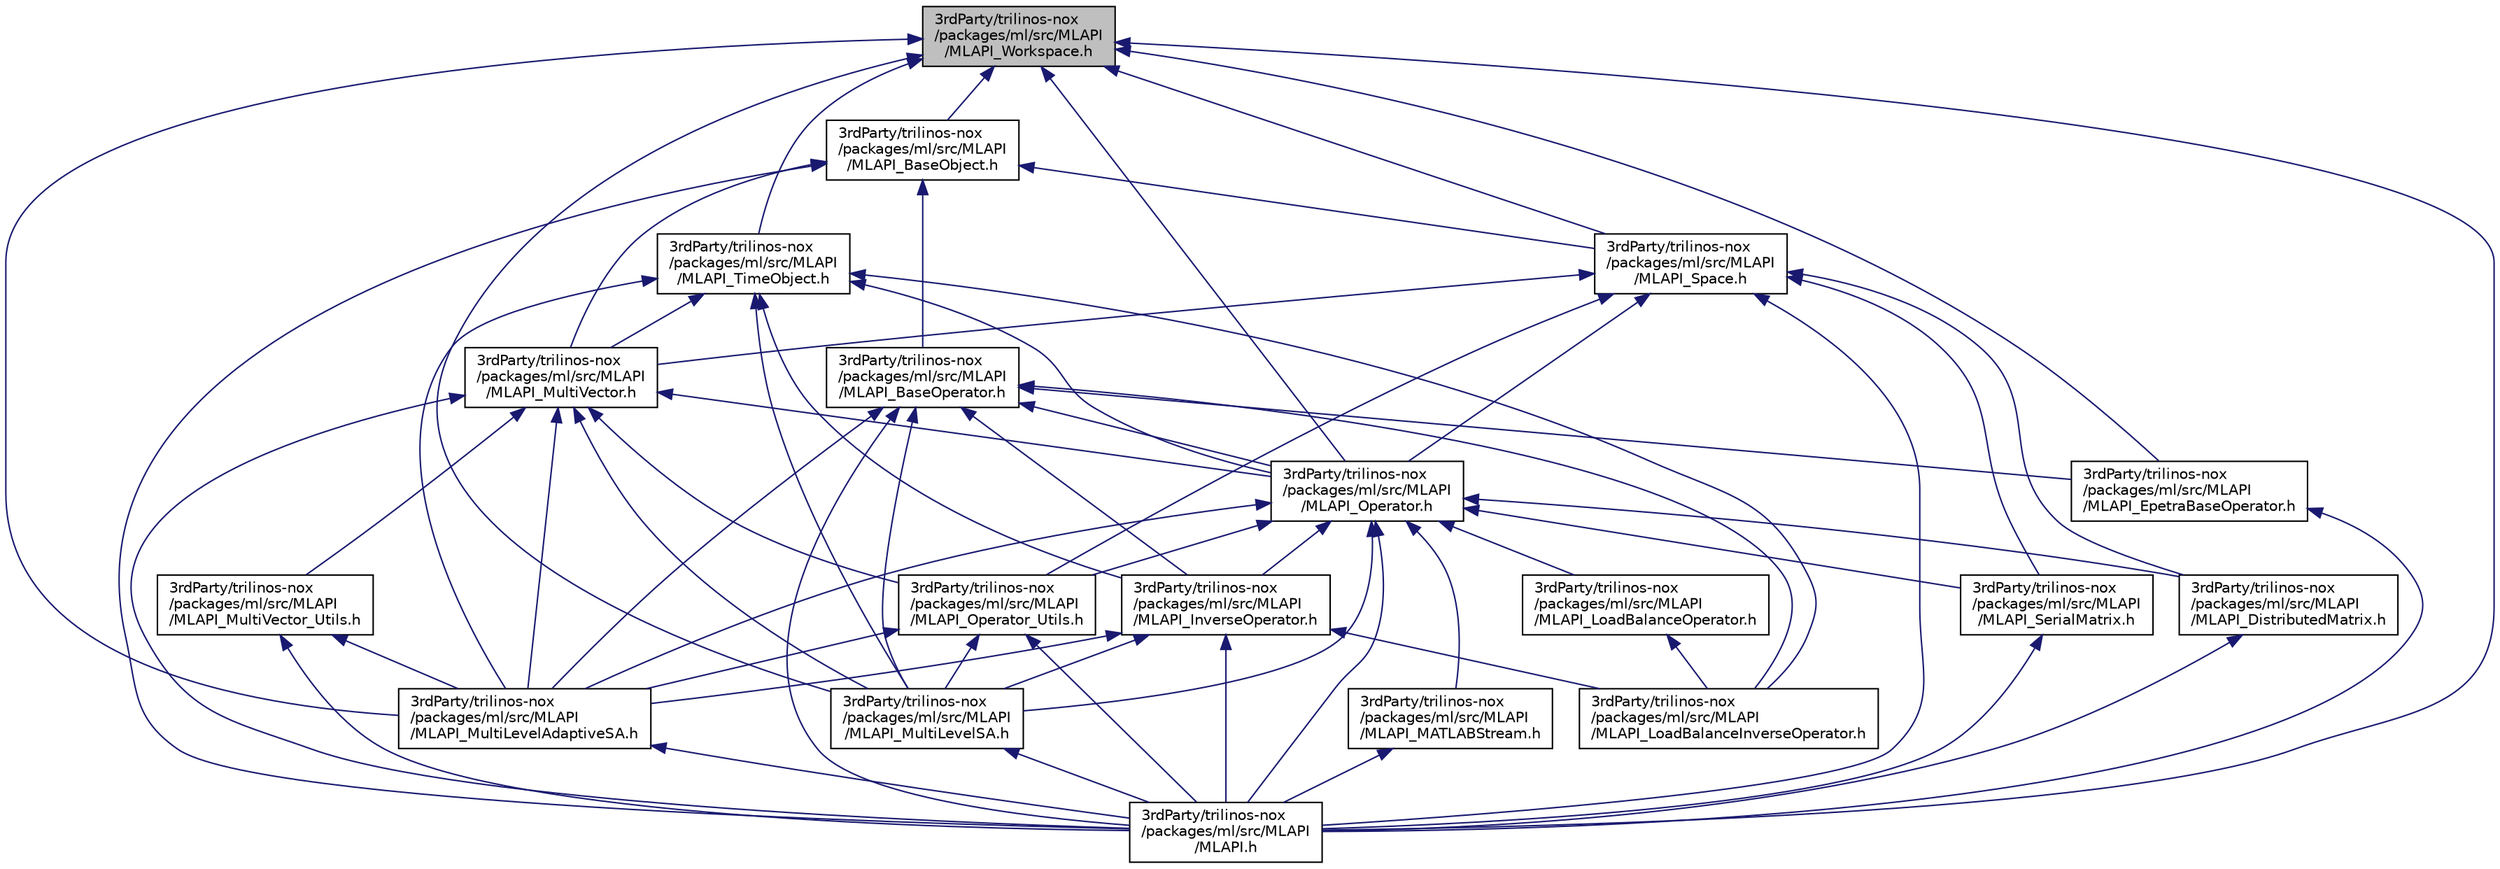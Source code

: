 digraph "3rdParty/trilinos-nox/packages/ml/src/MLAPI/MLAPI_Workspace.h"
{
  edge [fontname="Helvetica",fontsize="10",labelfontname="Helvetica",labelfontsize="10"];
  node [fontname="Helvetica",fontsize="10",shape=record];
  Node63 [label="3rdParty/trilinos-nox\l/packages/ml/src/MLAPI\l/MLAPI_Workspace.h",height=0.2,width=0.4,color="black", fillcolor="grey75", style="filled", fontcolor="black"];
  Node63 -> Node64 [dir="back",color="midnightblue",fontsize="10",style="solid",fontname="Helvetica"];
  Node64 [label="3rdParty/trilinos-nox\l/packages/ml/src/MLAPI\l/MLAPI.h",height=0.2,width=0.4,color="black", fillcolor="white", style="filled",URL="$d2/d11/_m_l_a_p_i_8h.html"];
  Node63 -> Node65 [dir="back",color="midnightblue",fontsize="10",style="solid",fontname="Helvetica"];
  Node65 [label="3rdParty/trilinos-nox\l/packages/ml/src/MLAPI\l/MLAPI_BaseObject.h",height=0.2,width=0.4,color="black", fillcolor="white", style="filled",URL="$dc/db3/_m_l_a_p_i___base_object_8h.html",tooltip="Base MLAPI object. "];
  Node65 -> Node64 [dir="back",color="midnightblue",fontsize="10",style="solid",fontname="Helvetica"];
  Node65 -> Node66 [dir="back",color="midnightblue",fontsize="10",style="solid",fontname="Helvetica"];
  Node66 [label="3rdParty/trilinos-nox\l/packages/ml/src/MLAPI\l/MLAPI_Space.h",height=0.2,width=0.4,color="black", fillcolor="white", style="filled",URL="$d4/d8b/_m_l_a_p_i___space_8h.html",tooltip="Class to specify the number and distribution among processes of elements. "];
  Node66 -> Node64 [dir="back",color="midnightblue",fontsize="10",style="solid",fontname="Helvetica"];
  Node66 -> Node67 [dir="back",color="midnightblue",fontsize="10",style="solid",fontname="Helvetica"];
  Node67 [label="3rdParty/trilinos-nox\l/packages/ml/src/MLAPI\l/MLAPI_MultiVector.h",height=0.2,width=0.4,color="black", fillcolor="white", style="filled",URL="$d6/d32/_m_l_a_p_i___multi_vector_8h.html",tooltip="MLAPI wrapper for double vectors. "];
  Node67 -> Node64 [dir="back",color="midnightblue",fontsize="10",style="solid",fontname="Helvetica"];
  Node67 -> Node68 [dir="back",color="midnightblue",fontsize="10",style="solid",fontname="Helvetica"];
  Node68 [label="3rdParty/trilinos-nox\l/packages/ml/src/MLAPI\l/MLAPI_MultiVector_Utils.h",height=0.2,width=0.4,color="black", fillcolor="white", style="filled",URL="$d0/dfa/_m_l_a_p_i___multi_vector___utils_8h.html",tooltip="Utilities for MultiVector&#39;s. "];
  Node68 -> Node64 [dir="back",color="midnightblue",fontsize="10",style="solid",fontname="Helvetica"];
  Node68 -> Node69 [dir="back",color="midnightblue",fontsize="10",style="solid",fontname="Helvetica"];
  Node69 [label="3rdParty/trilinos-nox\l/packages/ml/src/MLAPI\l/MLAPI_MultiLevelAdaptiveSA.h",height=0.2,width=0.4,color="black", fillcolor="white", style="filled",URL="$d8/d34/_m_l_a_p_i___multi_level_adaptive_s_a_8h.html",tooltip="Adaptive smoothed aggregation preconditioner. "];
  Node69 -> Node64 [dir="back",color="midnightblue",fontsize="10",style="solid",fontname="Helvetica"];
  Node67 -> Node70 [dir="back",color="midnightblue",fontsize="10",style="solid",fontname="Helvetica"];
  Node70 [label="3rdParty/trilinos-nox\l/packages/ml/src/MLAPI\l/MLAPI_Operator.h",height=0.2,width=0.4,color="black", fillcolor="white", style="filled",URL="$da/d2e/_m_l_a_p_i___operator_8h.html",tooltip="Basic class to define operators within MLAPI. "];
  Node70 -> Node64 [dir="back",color="midnightblue",fontsize="10",style="solid",fontname="Helvetica"];
  Node70 -> Node71 [dir="back",color="midnightblue",fontsize="10",style="solid",fontname="Helvetica"];
  Node71 [label="3rdParty/trilinos-nox\l/packages/ml/src/MLAPI\l/MLAPI_Operator_Utils.h",height=0.2,width=0.4,color="black", fillcolor="white", style="filled",URL="$d0/de3/_m_l_a_p_i___operator___utils_8h.html",tooltip="Suite of utilities for MLAPI::Operator objects. "];
  Node71 -> Node64 [dir="back",color="midnightblue",fontsize="10",style="solid",fontname="Helvetica"];
  Node71 -> Node72 [dir="back",color="midnightblue",fontsize="10",style="solid",fontname="Helvetica"];
  Node72 [label="3rdParty/trilinos-nox\l/packages/ml/src/MLAPI\l/MLAPI_MultiLevelSA.h",height=0.2,width=0.4,color="black", fillcolor="white", style="filled",URL="$d5/d66/_m_l_a_p_i___multi_level_s_a_8h.html",tooltip="Standard smoothed aggregation multilevel preconditioner. "];
  Node72 -> Node64 [dir="back",color="midnightblue",fontsize="10",style="solid",fontname="Helvetica"];
  Node71 -> Node69 [dir="back",color="midnightblue",fontsize="10",style="solid",fontname="Helvetica"];
  Node70 -> Node73 [dir="back",color="midnightblue",fontsize="10",style="solid",fontname="Helvetica"];
  Node73 [label="3rdParty/trilinos-nox\l/packages/ml/src/MLAPI\l/MLAPI_InverseOperator.h",height=0.2,width=0.4,color="black", fillcolor="white", style="filled",URL="$da/d94/_m_l_a_p_i___inverse_operator_8h.html",tooltip="Base class for smoothers and coarse solvers. "];
  Node73 -> Node64 [dir="back",color="midnightblue",fontsize="10",style="solid",fontname="Helvetica"];
  Node73 -> Node72 [dir="back",color="midnightblue",fontsize="10",style="solid",fontname="Helvetica"];
  Node73 -> Node69 [dir="back",color="midnightblue",fontsize="10",style="solid",fontname="Helvetica"];
  Node73 -> Node74 [dir="back",color="midnightblue",fontsize="10",style="solid",fontname="Helvetica"];
  Node74 [label="3rdParty/trilinos-nox\l/packages/ml/src/MLAPI\l/MLAPI_LoadBalanceInverseOperator.h",height=0.2,width=0.4,color="black", fillcolor="white", style="filled",URL="$d4/dc7/_m_l_a_p_i___load_balance_inverse_operator_8h.html",tooltip="wraps an MLAPI inverseoperator with zero rows on some processors. "];
  Node70 -> Node72 [dir="back",color="midnightblue",fontsize="10",style="solid",fontname="Helvetica"];
  Node70 -> Node69 [dir="back",color="midnightblue",fontsize="10",style="solid",fontname="Helvetica"];
  Node70 -> Node75 [dir="back",color="midnightblue",fontsize="10",style="solid",fontname="Helvetica"];
  Node75 [label="3rdParty/trilinos-nox\l/packages/ml/src/MLAPI\l/MLAPI_MATLABStream.h",height=0.2,width=0.4,color="black", fillcolor="white", style="filled",URL="$d5/d85/_m_l_a_p_i___m_a_t_l_a_b_stream_8h.html",tooltip="Basic stream to save in a MATLAB-compatible file MLAPI objects. "];
  Node75 -> Node64 [dir="back",color="midnightblue",fontsize="10",style="solid",fontname="Helvetica"];
  Node70 -> Node76 [dir="back",color="midnightblue",fontsize="10",style="solid",fontname="Helvetica"];
  Node76 [label="3rdParty/trilinos-nox\l/packages/ml/src/MLAPI\l/MLAPI_SerialMatrix.h",height=0.2,width=0.4,color="black", fillcolor="white", style="filled",URL="$de/da1/_m_l_a_p_i___serial_matrix_8h.html",tooltip="MATLAB-like serial matrix. "];
  Node76 -> Node64 [dir="back",color="midnightblue",fontsize="10",style="solid",fontname="Helvetica"];
  Node70 -> Node77 [dir="back",color="midnightblue",fontsize="10",style="solid",fontname="Helvetica"];
  Node77 [label="3rdParty/trilinos-nox\l/packages/ml/src/MLAPI\l/MLAPI_DistributedMatrix.h",height=0.2,width=0.4,color="black", fillcolor="white", style="filled",URL="$d7/d2a/_m_l_a_p_i___distributed_matrix_8h.html",tooltip="MLAPI wrapper for Epetra_FECrsMatrix, which allows MATLAB-like syntax. "];
  Node77 -> Node64 [dir="back",color="midnightblue",fontsize="10",style="solid",fontname="Helvetica"];
  Node70 -> Node78 [dir="back",color="midnightblue",fontsize="10",style="solid",fontname="Helvetica"];
  Node78 [label="3rdParty/trilinos-nox\l/packages/ml/src/MLAPI\l/MLAPI_LoadBalanceOperator.h",height=0.2,width=0.4,color="black", fillcolor="white", style="filled",URL="$dc/d07/_m_l_a_p_i___load_balance_operator_8h.html",tooltip="wraps an MLAPI operator with zero rows on some processors. "];
  Node78 -> Node74 [dir="back",color="midnightblue",fontsize="10",style="solid",fontname="Helvetica"];
  Node67 -> Node71 [dir="back",color="midnightblue",fontsize="10",style="solid",fontname="Helvetica"];
  Node67 -> Node72 [dir="back",color="midnightblue",fontsize="10",style="solid",fontname="Helvetica"];
  Node67 -> Node69 [dir="back",color="midnightblue",fontsize="10",style="solid",fontname="Helvetica"];
  Node66 -> Node70 [dir="back",color="midnightblue",fontsize="10",style="solid",fontname="Helvetica"];
  Node66 -> Node71 [dir="back",color="midnightblue",fontsize="10",style="solid",fontname="Helvetica"];
  Node66 -> Node76 [dir="back",color="midnightblue",fontsize="10",style="solid",fontname="Helvetica"];
  Node66 -> Node77 [dir="back",color="midnightblue",fontsize="10",style="solid",fontname="Helvetica"];
  Node65 -> Node67 [dir="back",color="midnightblue",fontsize="10",style="solid",fontname="Helvetica"];
  Node65 -> Node79 [dir="back",color="midnightblue",fontsize="10",style="solid",fontname="Helvetica"];
  Node79 [label="3rdParty/trilinos-nox\l/packages/ml/src/MLAPI\l/MLAPI_BaseOperator.h",height=0.2,width=0.4,color="black", fillcolor="white", style="filled",URL="$d1/dbf/_m_l_a_p_i___base_operator_8h.html",tooltip="Base MLAPI operator. "];
  Node79 -> Node70 [dir="back",color="midnightblue",fontsize="10",style="solid",fontname="Helvetica"];
  Node79 -> Node73 [dir="back",color="midnightblue",fontsize="10",style="solid",fontname="Helvetica"];
  Node79 -> Node64 [dir="back",color="midnightblue",fontsize="10",style="solid",fontname="Helvetica"];
  Node79 -> Node80 [dir="back",color="midnightblue",fontsize="10",style="solid",fontname="Helvetica"];
  Node80 [label="3rdParty/trilinos-nox\l/packages/ml/src/MLAPI\l/MLAPI_EpetraBaseOperator.h",height=0.2,width=0.4,color="black", fillcolor="white", style="filled",URL="$dd/d77/_m_l_a_p_i___epetra_base_operator_8h.html",tooltip="Basic class to wrap MLAPI::InverseOperator into Epetra_Operator. "];
  Node80 -> Node64 [dir="back",color="midnightblue",fontsize="10",style="solid",fontname="Helvetica"];
  Node79 -> Node72 [dir="back",color="midnightblue",fontsize="10",style="solid",fontname="Helvetica"];
  Node79 -> Node69 [dir="back",color="midnightblue",fontsize="10",style="solid",fontname="Helvetica"];
  Node79 -> Node74 [dir="back",color="midnightblue",fontsize="10",style="solid",fontname="Helvetica"];
  Node63 -> Node66 [dir="back",color="midnightblue",fontsize="10",style="solid",fontname="Helvetica"];
  Node63 -> Node81 [dir="back",color="midnightblue",fontsize="10",style="solid",fontname="Helvetica"];
  Node81 [label="3rdParty/trilinos-nox\l/packages/ml/src/MLAPI\l/MLAPI_TimeObject.h",height=0.2,width=0.4,color="black", fillcolor="white", style="filled",URL="$df/d6f/_m_l_a_p_i___time_object_8h.html"];
  Node81 -> Node67 [dir="back",color="midnightblue",fontsize="10",style="solid",fontname="Helvetica"];
  Node81 -> Node70 [dir="back",color="midnightblue",fontsize="10",style="solid",fontname="Helvetica"];
  Node81 -> Node73 [dir="back",color="midnightblue",fontsize="10",style="solid",fontname="Helvetica"];
  Node81 -> Node72 [dir="back",color="midnightblue",fontsize="10",style="solid",fontname="Helvetica"];
  Node81 -> Node69 [dir="back",color="midnightblue",fontsize="10",style="solid",fontname="Helvetica"];
  Node81 -> Node74 [dir="back",color="midnightblue",fontsize="10",style="solid",fontname="Helvetica"];
  Node63 -> Node70 [dir="back",color="midnightblue",fontsize="10",style="solid",fontname="Helvetica"];
  Node63 -> Node80 [dir="back",color="midnightblue",fontsize="10",style="solid",fontname="Helvetica"];
  Node63 -> Node72 [dir="back",color="midnightblue",fontsize="10",style="solid",fontname="Helvetica"];
  Node63 -> Node69 [dir="back",color="midnightblue",fontsize="10",style="solid",fontname="Helvetica"];
}
